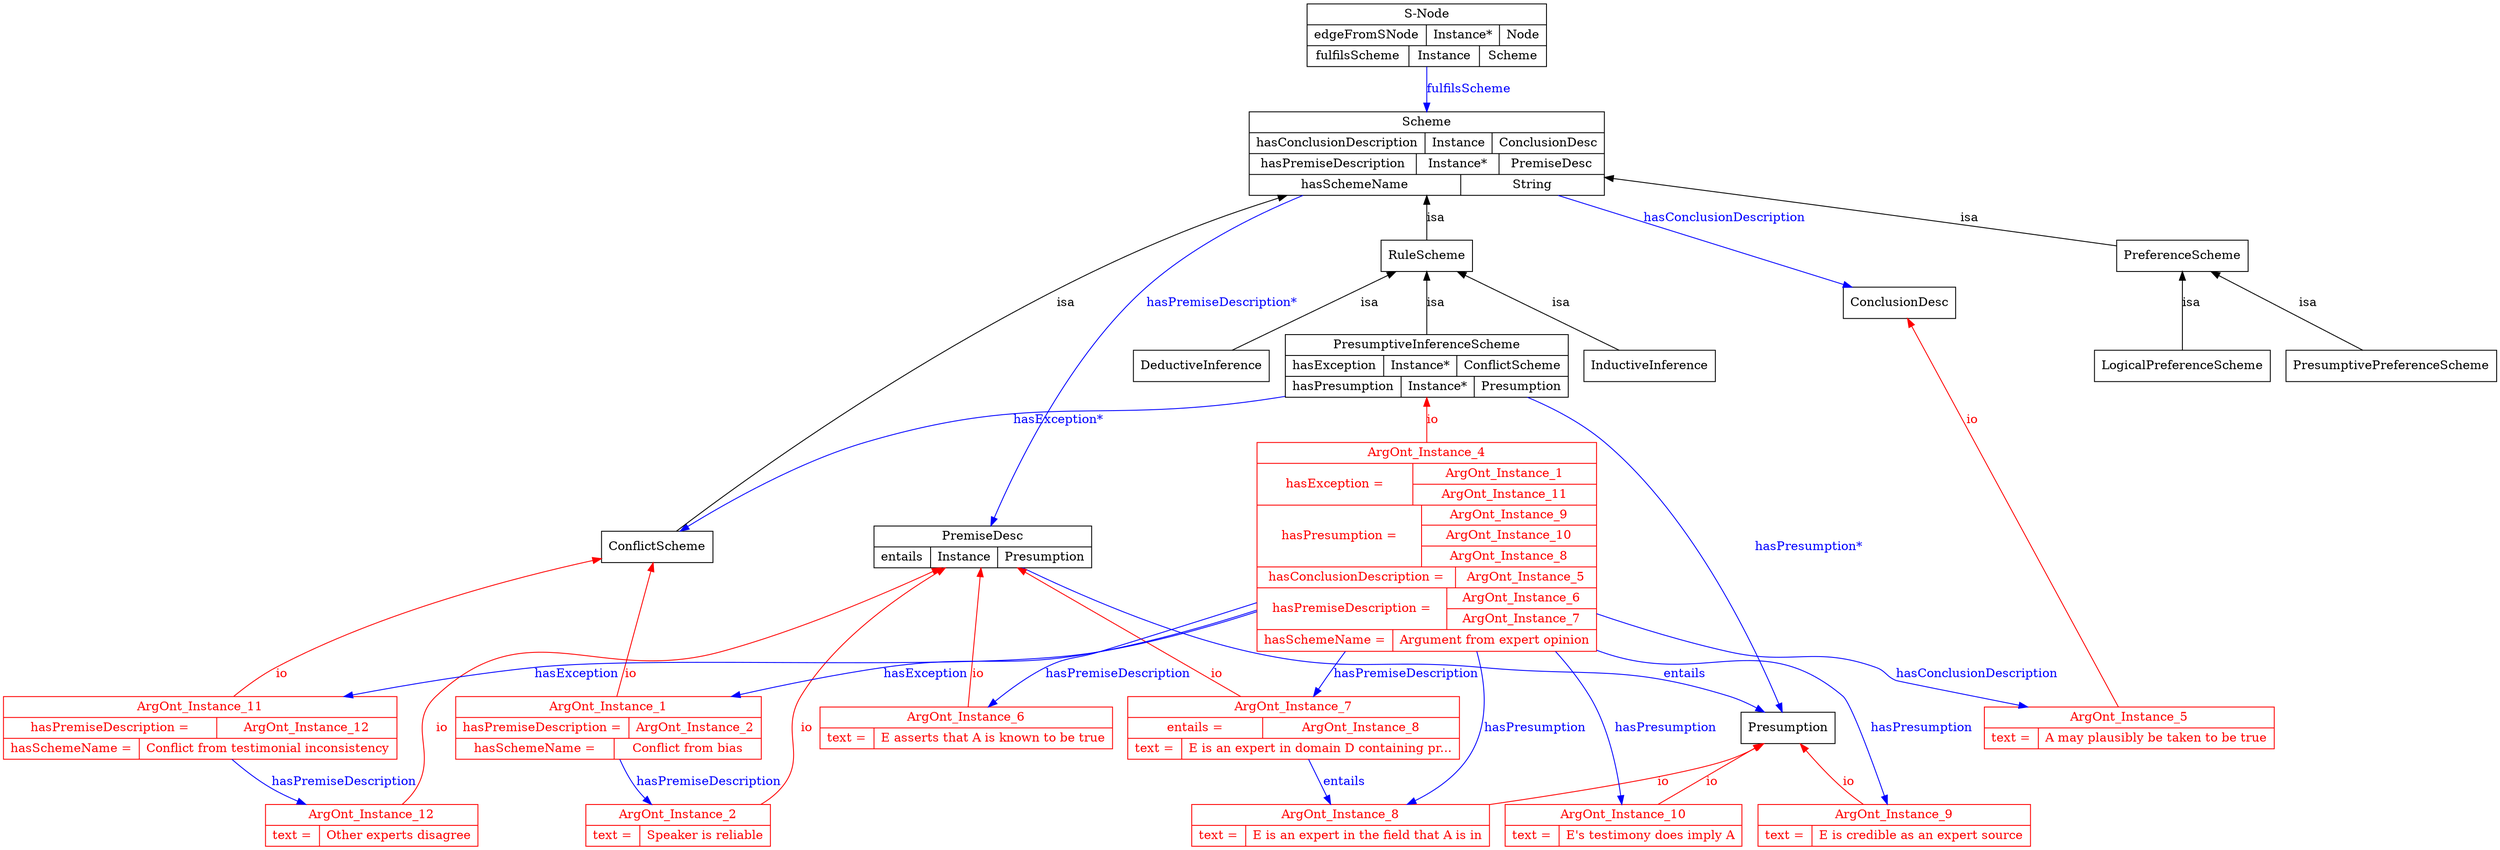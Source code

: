 digraph ArgOnt {
	node [label="\N"];
	graph [bb="0,0,2331,968"];
	PresumptiveInferenceScheme [label="{PresumptiveInferenceScheme|{hasException|Instance*|{ConflictScheme}}|{hasPresumption|Instance*|{Presumption}}}", shape=record, color="0.0,0.0,0.0", fontcolor="0.0,0.0,0.0", pos="1357,552", rects="1224,564,1490,588 1224,540,1316,564 1316,540,1385,564 1385,540,1490,564 1224,516,1330,540 1330,516,1401,540 1401,516,1490,540", width="3.69", height="1.00"];
	RuleScheme [label=RuleScheme, shape=box, color="0.0,0.0,0.0", fontcolor="0.0,0.0,0.0", pos="1357,678", width="1.19", height="0.50"];
	ConflictScheme [label=ConflictScheme, shape=box, color="0.0,0.0,0.0", fontcolor="0.0,0.0,0.0", pos="661,344", width="1.44", height="0.50"];
	Presumption [label=Presumption, shape=box, color="0.0,0.0,0.0", fontcolor="0.0,0.0,0.0", pos="1661,136", width="1.19", height="0.50"];
	ArgOnt_Instance_6 [label="{ArgOnt_Instance_6|{text =|{E asserts that A is known to be true}}}", shape=record, color="0.0,1.0,1.0", fontcolor="0.0,1.0,1.0", pos="899,136", rects="768,136,1031,160 768,112,818,136 818,112,1031,136", width="3.64", height="0.67"];
	PremiseDesc [label="{PremiseDesc|{entails|Instance|{Presumption}}}", shape=record, color="0.0,0.0,0.0", fontcolor="0.0,0.0,0.0", pos="918,344", rects="817,344,1019,368 817,320,869,344 869,320,932,344 932,320,1019,344", width="2.81", height="0.67"];
	Scheme [label="{Scheme|{hasConclusionDescription|Instance|{ConclusionDesc}}|{hasPremiseDescription|Instance*|{PremiseDesc}}|{hasSchemeName|Stri\
ng}}", shape=record, color="0.0,0.0,0.0", fontcolor="0.0,0.0,0.0", pos="1357,796", rects="1191,820,1524,844 1191,796,1354,820 1354,796,1417,820 1417,796,1524,820 1191,772,1345,796 1345,772,1424,796 1424,772,1524,796 11\
91,748,1388,772 1388,748,1524,772", width="4.61", height="1.33"];
	ConclusionDesc [label=ConclusionDesc, shape=box, color="0.0,0.0,0.0", fontcolor="0.0,0.0,0.0", pos="1905,624", width="1.47", height="0.50"];
	ArgOnt_Instance_12 [label="{ArgOnt_Instance_12|{text =|{Other experts disagree}}}", shape=record, color="0.0,1.0,1.0", fontcolor="0.0,1.0,1.0", pos="302,24", rects="207,24,398,48 207,0,257,24 257,0,398,24", width="2.64", height="0.67"];
	ArgOnt_Instance_9 [label="{ArgOnt_Instance_9|{text =|{E is credible as an expert source}}}", shape=record, color="0.0,1.0,1.0", fontcolor="0.0,1.0,1.0", pos="1761,24", rects="1638,24,1885,48 1638,0,1688,24 1688,0,1885,24", width="3.42", height="0.67"];
	PreferenceScheme [label=PreferenceScheme, shape=box, color="0.0,0.0,0.0", fontcolor="0.0,0.0,0.0", pos="2044,678", width="1.67", height="0.50"];
	InductiveInference [label=InductiveInference, shape=box, color="0.0,0.0,0.0", fontcolor="0.0,0.0,0.0", pos="1568,552", width="1.67", height="0.50"];
	ArgOnt_Instance_2 [label="{ArgOnt_Instance_2|{text =|{Speaker is reliable}}}", shape=record, color="0.0,1.0,1.0", fontcolor="0.0,1.0,1.0", pos="651,24", rects="567,24,736,48 567,0,617,24 617,0,736,24", width="2.33", height="0.67"];
	ArgOnt_Instance_10 [label="{ArgOnt_Instance_10|{text =|{E's testimony does imply A}}}", shape=record, color="0.0,1.0,1.0", fontcolor="0.0,1.0,1.0", pos="1511,24", rects="1402,24,1620,48 1402,0,1452,24 1452,0,1620,24", width="3.03", height="0.67"];
	ArgOnt_Instance_4 [label="{ArgOnt_Instance_4|{hasException =|{ArgOnt_Instance_1|ArgOnt_Instance_11}}|{hasPresumption =|{ArgOnt_Instance_9|ArgOnt_Instance_\
10|ArgOnt_Instance_8}}|{hasConclusionDescription =|{ArgOnt_Instance_5}}|{hasPremiseDescription =|{ArgOnt_Instance_6|ArgOnt_Insta\
nce_7}}|{hasSchemeName =|{Argument from expert opinion}}}", shape=record, color="0.0,1.0,1.0", fontcolor="0.0,1.0,1.0", pos="1357,344", rects="1203,440,1512,464 1203,392,1342,440 1342,416,1512,440 1342,392,1512,416 1203,320,1349,392 1349,368,1512,392 1349,344,1512,368 13\
49,320,1512,344 1203,296,1381,320 1381,296,1512,320 1203,248,1372,296 1372,272,1512,296 1372,248,1512,272 1203,224,1327,248 1327\
,224,1512,248", width="4.28", height="3.33"];
	ArgOnt_Instance_1 [label="{ArgOnt_Instance_1|{hasPremiseDescription =|{ArgOnt_Instance_2}}|{hasSchemeName =|{Conflict from bias}}}", shape=record, color="0.0,1.0,1.0", fontcolor="0.0,1.0,1.0", pos="562,136", rects="421,148,703,172 421,124,577,148 577,124,703,148 421,100,565,124 565,100,703,124", width="3.92", height="1.00"];
	ArgOnt_Instance_11 [label="{ArgOnt_Instance_11|{hasPremiseDescription =|{ArgOnt_Instance_12}}|{hasSchemeName =|{Conflict from testimonial inconsistency}}}", shape=record, color="0.0,1.0,1.0", fontcolor="0.0,1.0,1.0", pos="178,136", rects="0,148,357,172 0,124,190,148 190,124,357,148 0,100,124,124 124,100,357,124", width="4.94", height="1.00"];
	ArgOnt_Instance_8 [label="{ArgOnt_Instance_8|{text =|{E is an expert in the field that A is in}}}", shape=record, color="0.0,1.0,1.0", fontcolor="0.0,1.0,1.0", pos="1250,24", rects="1116,24,1385,48 1116,0,1166,24 1166,0,1385,24", width="3.72", height="0.67"];
	ArgOnt_Instance_5 [label="{ArgOnt_Instance_5|{text =|{A may plausibly be taken to be true}}}", shape=record, color="0.0,1.0,1.0", fontcolor="0.0,1.0,1.0", pos="1979,136", rects="1847,136,2111,160 1847,112,1897,136 1897,112,2111,136", width="3.67", height="0.67"];
	ArgOnt_Instance_7 [label="{ArgOnt_Instance_7|{entails =|{ArgOnt_Instance_8}}|{text =|{E is an expert in domain D containing pr...}}}", shape=record, color="0.0,1.0,1.0", fontcolor="0.0,1.0,1.0", pos="1199,136", rects="1048,148,1350,172 1048,124,1168,148 1168,124,1350,148 1048,100,1098,124 1098,100,1350,124", width="4.19", height="1.00"];
	LogicalPreferenceScheme [label=LogicalPreferenceScheme, shape=box, color="0.0,0.0,0.0", fontcolor="0.0,0.0,0.0", pos="2044,552", width="2.25", height="0.50"];
	"S-Node" [label="{S-Node|{edgeFromSNode|Instance*|{Node}}|{fulfilsScheme|Instance|{Scheme}}}", shape=record, color="0.0,0.0,0.0", fontcolor="0.0,0.0,0.0", pos="1357,932", rects="1244,944,1471,968 1244,920,1354,944 1354,920,1423,944 1423,920,1471,944 1244,896,1340,920 1340,896,1407,920 1407,896,1471,920", width="3.14", height="1.00"];
	PresumptivePreferenceScheme [label=PresumptivePreferenceScheme, shape=box, color="0.0,0.0,0.0", fontcolor="0.0,0.0,0.0", pos="2237,552", width="2.61", height="0.50"];
	DeductiveInference [label=DeductiveInference, shape=box, color="0.0,0.0,0.0", fontcolor="0.0,0.0,0.0", pos="1143,552", width="1.75", height="0.50"];
	RuleScheme -> PresumptiveInferenceScheme [dir=back, label=isa, color="0.0,0.0,0.0", fontcolor="0.0,0.0,0.0", pos="s,1357,660 1357,650 1357,632 1357,608 1357,588", lp="1365,624"];
	PresumptiveInferenceScheme -> ConflictScheme [label="hasException*", color="0.6666667,1.0,1.0", fontcolor="0.6666667,1.0,1.0", style=filled, pos="e,677,362 1224,518 1221,517 1218,517 1215,516 1036,481 976,535 808,464 758,442 711,398 684,369", lp="978,490"];
	PresumptiveInferenceScheme -> Presumption [label="hasPresumption*", color="0.6666667,1.0,1.0", fontcolor="0.6666667,1.0,1.0", style=filled, pos="e,1658,154 1448,516 1474,502 1500,485 1520,464 1603,372 1642,226 1656,164", lp="1686,344"];
	PremiseDesc -> ArgOnt_Instance_6 [dir=back, label=io, color="0.0,1.0,1.0", fontcolor="0.0,1.0,1.0", pos="s,916,320 915,310 911,268 905,197 901,160", lp="913,198"];
	Scheme -> ConclusionDesc [label=hasConclusionDescription, color="0.6666667,1.0,1.0", fontcolor="0.6666667,1.0,1.0", style=filled, pos="e,1852,638 1488,748 1521,736 1556,724 1589,714 1676,686 1778,658 1842,641", lp="1662,722"];
	Scheme -> PremiseDesc [label="hasPremiseDescription*", color="0.6666667,1.0,1.0", fontcolor="0.6666667,1.0,1.0", style=filled, pos="e,928,368 1251,748 1201,722 1143,685 1099,642 1018,561 958,437 932,377", lp="1170,624"];
	Scheme -> ConflictScheme [dir=back, label=isa, color="0.0,0.0,0.0", fontcolor="0.0,0.0,0.0", pos="s,1234,748 1225,744 1213,739 1202,735 1191,730 1158,715 1149,714 1117,696 970,608 944,569 808,464 763,429 711,386 683,362", lp="1044,624"];
	PremiseDesc -> ArgOnt_Instance_12 [dir=back, label=io, color="0.0,1.0,1.0", fontcolor="0.0,1.0,1.0", pos="s,888,320 880,314 842,286 781,245 722,224 586,175 505,272 401,172 367,138 407,104 378,66 373,59 366,53 359,48", lp="407,136"];
	Presumption -> ArgOnt_Instance_9 [dir=back, label=io, color="0.0,1.0,1.0", fontcolor="0.0,1.0,1.0", pos="s,1673,118 1679,110 1689,96 1702,79 1715,66 1720,60 1726,54 1732,48", lp="1720,74"];
	Scheme -> PreferenceScheme [dir=back, label=isa, color="0.0,0.0,0.0", fontcolor="0.0,0.0,0.0", pos="s,1524,767 1534,765 1682,739 1884,706 1984,688", lp="1828,722"];
	RuleScheme -> InductiveInference [dir=back, label=isa, color="0.0,0.0,0.0", fontcolor="0.0,0.0,0.0", pos="s,1387,660 1396,655 1437,630 1501,592 1538,570", lp="1482,624"];
	PremiseDesc -> ArgOnt_Instance_2 [dir=back, label=io, color="0.0,1.0,1.0", fontcolor="0.0,1.0,1.0", pos="s,885,320 877,314 838,283 781,230 748,172 726,129 754,104 725,66 720,59 714,53 707,48", lp="754,136"];
	Presumption -> ArgOnt_Instance_10 [dir=back, label=io, color="0.0,1.0,1.0", fontcolor="0.0,1.0,1.0", pos="s,1637,118 1629,112 1603,93 1568,67 1543,48", lp="1590,74"];
	PremiseDesc -> Presumption [label=entails, color="0.6666667,1.0,1.0", fontcolor="0.6666667,1.0,1.0", style=filled, pos="e,1637,154 962,320 1015,292 1108,246 1194,224 1273,203 1296,215 1376,206 1477,193 1507,207 1604,172 1612,168 1621,164 1628,160", lp="1552,198"];
	PresumptiveInferenceScheme -> ArgOnt_Instance_4 [dir=back, label=io, color="0.0,1.0,1.0", fontcolor="0.0,1.0,1.0", pos="s,1357,516 1357,506 1357,493 1357,479 1357,464", lp="1363,490"];
	ArgOnt_Instance_4 -> ArgOnt_Instance_1 [label=hasException, color="0.6666667,1.0,1.0", fontcolor="0.6666667,1.0,1.0", style=filled, pos="e,682,172 1203,278 1148,257 1086,237 1028,224 941,204 915,221 826,206 782,198 734,186 692,175", lp="881,198"];
	ArgOnt_Instance_4 -> ArgOnt_Instance_11 [label=hasException, color="0.6666667,1.0,1.0", fontcolor="0.6666667,1.0,1.0", style=filled, pos="e,324,172 1203,276 1149,255 1087,235 1028,224 915,201 625,219 510,206 452,198 389,186 334,174", lp="572,198"];
	ArgOnt_Instance_4 -> ArgOnt_Instance_9 [label=hasPresumption, color="0.6666667,1.0,1.0", fontcolor="0.6666667,1.0,1.0", style=filled, pos="e,1756,48 1512,225 1513,225 1514,224 1515,224 1596,184 1646,234 1713,172 1729,156 1745,97 1754,58", lp="1785,136"];
	ArgOnt_Instance_4 -> ArgOnt_Instance_10 [label=hasPresumption, color="0.6666667,1.0,1.0", fontcolor="0.6666667,1.0,1.0", style=filled, pos="e,1508,48 1449,224 1460,207 1469,189 1477,172 1493,134 1502,89 1507,58", lp="1541,136"];
	ArgOnt_Instance_4 -> ArgOnt_Instance_8 [label=hasPresumption, color="0.6666667,1.0,1.0", fontcolor="0.6666667,1.0,1.0", style=filled, pos="e,1302,48 1383,224 1386,182 1381,136 1359,100 1347,81 1329,66 1311,54", lp="1429,136"];
	ArgOnt_Instance_4 -> ArgOnt_Instance_5 [label=hasConclusionDescription, color="0.6666667,1.0,1.0", fontcolor="0.6666667,1.0,1.0", style=filled, pos="e,1881,160 1512,259 1543,246 1575,233 1606,224 1668,205 1690,229 1751,206 1762,201 1762,195 1774,190 1783,185 1827,174 1871,163", lp="1847,198"];
	ArgOnt_Instance_4 -> ArgOnt_Instance_6 [label=hasPremiseDescription, color="0.6666667,1.0,1.0", fontcolor="0.6666667,1.0,1.0", style=filled, pos="e,930,160 1203,294 1138,270 1064,240 999,206 978,195 956,180 938,166", lp="1064,198"];
	ArgOnt_Instance_4 -> ArgOnt_Instance_7 [label=hasPremiseDescription, color="0.6666667,1.0,1.0", fontcolor="0.6666667,1.0,1.0", style=filled, pos="e,1221,172 1256,224 1252,218 1247,212 1243,206 1237,198 1232,189 1226,181", lp="1308,198"];
	PreferenceScheme -> LogicalPreferenceScheme [dir=back, label=isa, color="0.0,0.0,0.0", fontcolor="0.0,0.0,0.0", pos="s,2044,660 2044,650 2044,625 2044,591 2044,570", lp="2052,624"];
	PremiseDesc -> ArgOnt_Instance_7 [dir=back, label=io, color="0.0,1.0,1.0", fontcolor="0.0,1.0,1.0", pos="s,962,320 971,315 1016,289 1080,248 1132,206 1144,196 1157,184 1167,172", lp="1156,198"];
	ArgOnt_Instance_7 -> ArgOnt_Instance_8 [label=entails, color="0.6666667,1.0,1.0", fontcolor="0.6666667,1.0,1.0", style=filled, pos="e,1239,48 1215,100 1221,86 1229,71 1235,57", lp="1250,74"];
	Presumption -> ArgOnt_Instance_8 [dir=back, label=io, color="0.0,1.0,1.0", fontcolor="0.0,1.0,1.0", pos="s,1636,118 1627,112 1620,108 1612,104 1604,100 1564,84 1467,63 1385,48", lp="1550,74"];
	"S-Node" -> Scheme [label=fulfilsScheme, color="0.6666667,1.0,1.0", fontcolor="0.6666667,1.0,1.0", style=filled, pos="e,1357,844 1357,896 1357,883 1357,868 1357,854", lp="1395,870"];
	ConflictScheme -> ArgOnt_Instance_1 [dir=back, label=io, color="0.0,1.0,1.0", fontcolor="0.0,1.0,1.0", pos="s,652,326 648,317 630,280 598,213 579,172", lp="601,198"];
	ArgOnt_Instance_1 -> ArgOnt_Instance_2 [label=hasPremiseDescription, color="0.6666667,1.0,1.0", fontcolor="0.6666667,1.0,1.0", style=filled, pos="e,614,48 576,100 581,88 588,76 596,66 599,62 603,59 606,55", lp="661,74"];
	ConclusionDesc -> ArgOnt_Instance_5 [dir=back, label=io, color="0.0,1.0,1.0", fontcolor="0.0,1.0,1.0", pos="s,1908,606 1909,596 1922,508 1963,242 1975,160", lp="1931,490"];
	PreferenceScheme -> PresumptivePreferenceScheme [dir=back, label=isa, color="0.0,0.0,0.0", fontcolor="0.0,0.0,0.0", pos="s,2072,660 2080,654 2117,630 2175,592 2209,570", lp="2159,624"];
	ConflictScheme -> ArgOnt_Instance_11 [dir=back, label=io, color="0.0,1.0,1.0", fontcolor="0.0,1.0,1.0", pos="s,609,335 599,333 514,316 359,277 246,206 232,197 219,184 208,172", lp="252,198"];
	ArgOnt_Instance_11 -> ArgOnt_Instance_12 [label=hasPremiseDescription, color="0.6666667,1.0,1.0", fontcolor="0.6666667,1.0,1.0", style=filled, pos="e,271,48 213,100 224,89 237,77 249,66 254,62 258,58 263,54", lp="314,74"];
	Scheme -> RuleScheme [dir=back, label=isa, color="0.0,0.0,0.0", fontcolor="0.0,0.0,0.0", pos="s,1357,748 1357,738 1357,723 1357,707 1357,696", lp="1365,722"];
	RuleScheme -> DeductiveInference [dir=back, label=isa, color="0.0,0.0,0.0", fontcolor="0.0,0.0,0.0", pos="s,1326,660 1317,655 1276,630 1212,592 1174,570", lp="1303,624"];
}

